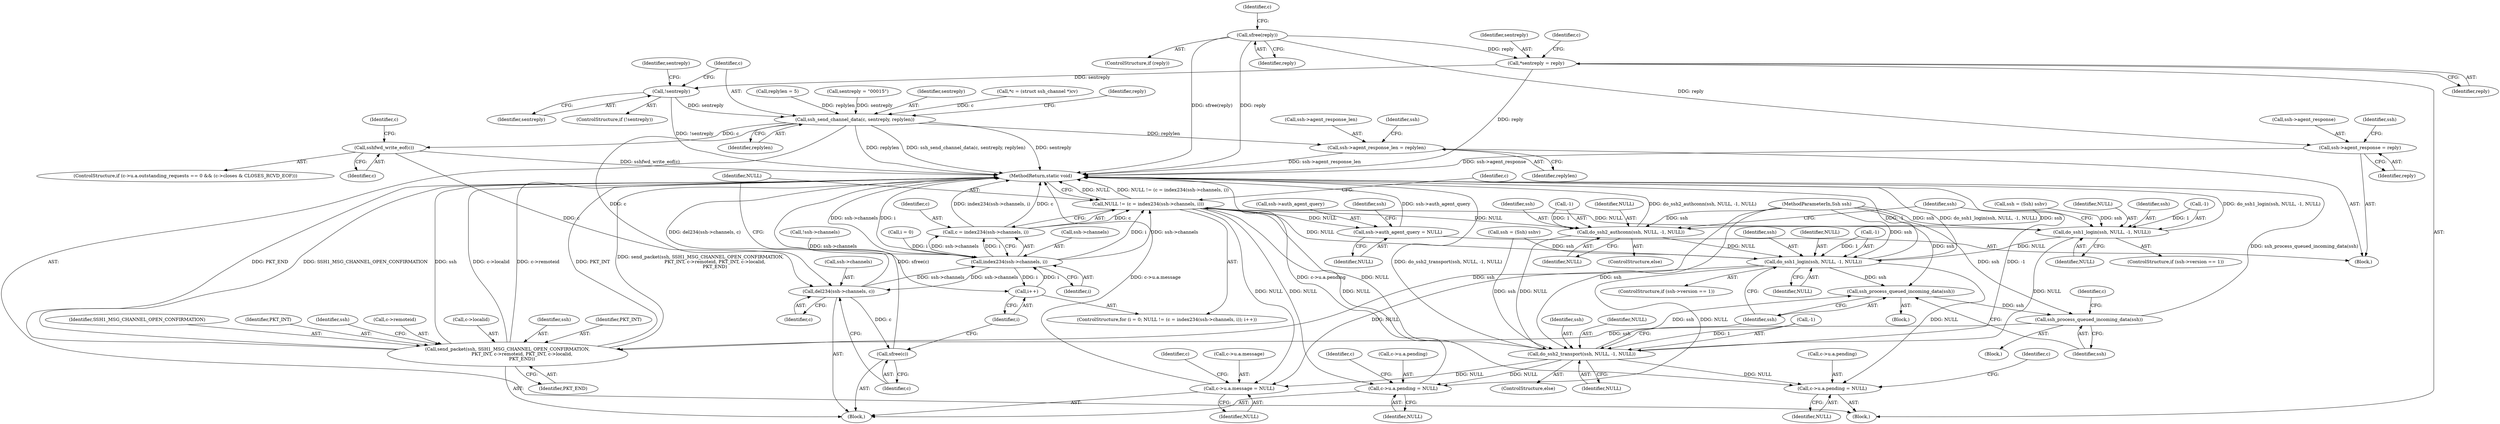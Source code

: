 digraph "1_tartarus_4ff22863d895cb7ebfced4cf923a012a614adaa8@API" {
"1000301" [label="(Call,sfree(reply))"];
"1000193" [label="(Call,ssh->agent_response = reply)"];
"1000265" [label="(Call,*sentreply = reply)"];
"1000286" [label="(Call,!sentreply)"];
"1000295" [label="(Call,ssh_send_channel_data(c, sentreply, replylen))"];
"1000198" [label="(Call,ssh->agent_response_len = replylen)"];
"1000319" [label="(Call,sshfwd_write_eof(c))"];
"1000369" [label="(Call,del234(ssh->channels, c))"];
"1000144" [label="(Call,index234(ssh->channels, i))"];
"1000140" [label="(Call,NULL != (c = index234(ssh->channels, i)))"];
"1000188" [label="(Call,ssh->auth_agent_query = NULL)"];
"1000209" [label="(Call,do_ssh1_login(ssh, NULL, -1, NULL))"];
"1000240" [label="(Call,do_ssh1_login(ssh, NULL, -1, NULL))"];
"1000253" [label="(Call,ssh_process_queued_incoming_data(ssh))"];
"1000255" [label="(Call,ssh_process_queued_incoming_data(ssh))"];
"1000357" [label="(Call,send_packet(ssh, SSH1_MSG_CHANNEL_OPEN_CONFIRMATION,\n                    PKT_INT, c->remoteid, PKT_INT, c->localid,\n                    PKT_END))"];
"1000268" [label="(Call,c->u.a.pending = NULL)"];
"1000330" [label="(Call,c->u.a.message = NULL)"];
"1000339" [label="(Call,c->u.a.pending = NULL)"];
"1000247" [label="(Call,do_ssh2_transport(ssh, NULL, -1, NULL))"];
"1000216" [label="(Call,do_ssh2_authconn(ssh, NULL, -1, NULL))"];
"1000142" [label="(Call,c = index234(ssh->channels, i))"];
"1000149" [label="(Call,i++)"];
"1000374" [label="(Call,sfree(c))"];
"1000224" [label="(Call,ssh = (Ssh) sshv)"];
"1000241" [label="(Identifier,ssh)"];
"1000359" [label="(Identifier,SSH1_MSG_CHANNEL_OPEN_CONFIRMATION)"];
"1000137" [label="(Call,i = 0)"];
"1000252" [label="(Identifier,NULL)"];
"1000203" [label="(ControlStructure,if (ssh->version == 1))"];
"1000257" [label="(Block,)"];
"1000357" [label="(Call,send_packet(ssh, SSH1_MSG_CHANNEL_OPEN_CONFIRMATION,\n                    PKT_INT, c->remoteid, PKT_INT, c->localid,\n                    PKT_END))"];
"1000250" [label="(Call,-1)"];
"1000272" [label="(Identifier,c)"];
"1000369" [label="(Call,del234(ssh->channels, c))"];
"1000183" [label="(Call,ssh = (Ssh) sshv)"];
"1000364" [label="(Identifier,PKT_INT)"];
"1000302" [label="(Identifier,reply)"];
"1000375" [label="(Identifier,c)"];
"1000301" [label="(Call,sfree(reply))"];
"1000260" [label="(Identifier,c)"];
"1000371" [label="(Identifier,ssh)"];
"1000298" [label="(Identifier,replylen)"];
"1000297" [label="(Identifier,sentreply)"];
"1000268" [label="(Call,c->u.a.pending = NULL)"];
"1000325" [label="(Identifier,c)"];
"1000225" [label="(Identifier,ssh)"];
"1000188" [label="(Call,ssh->auth_agent_query = NULL)"];
"1000246" [label="(ControlStructure,else)"];
"1000181" [label="(Block,)"];
"1000131" [label="(Call,!ssh->channels)"];
"1000222" [label="(Block,)"];
"1000339" [label="(Call,c->u.a.pending = NULL)"];
"1000199" [label="(Call,ssh->agent_response_len)"];
"1000209" [label="(Call,do_ssh1_login(ssh, NULL, -1, NULL))"];
"1000361" [label="(Call,c->remoteid)"];
"1000299" [label="(ControlStructure,if (reply))"];
"1000330" [label="(Call,c->u.a.message = NULL)"];
"1000194" [label="(Call,ssh->agent_response)"];
"1000265" [label="(Call,*sentreply = reply)"];
"1000286" [label="(Call,!sentreply)"];
"1000253" [label="(Call,ssh_process_queued_incoming_data(ssh))"];
"1000212" [label="(Call,-1)"];
"1000198" [label="(Call,ssh->agent_response_len = replylen)"];
"1000140" [label="(Call,NULL != (c = index234(ssh->channels, i)))"];
"1000217" [label="(Identifier,ssh)"];
"1000144" [label="(Call,index234(ssh->channels, i))"];
"1000259" [label="(Call,*c = (struct ssh_channel *)cv)"];
"1000189" [label="(Call,ssh->auth_agent_query)"];
"1000376" [label="(MethodReturn,static void)"];
"1000107" [label="(MethodParameterIn,Ssh ssh)"];
"1000245" [label="(Identifier,NULL)"];
"1000242" [label="(Identifier,NULL)"];
"1000352" [label="(Identifier,c)"];
"1000148" [label="(Identifier,i)"];
"1000300" [label="(Identifier,reply)"];
"1000287" [label="(Identifier,sentreply)"];
"1000303" [label="(ControlStructure,if (c->u.a.outstanding_requests == 0 && (c->closes & CLOSES_RCVD_EOF)))"];
"1000154" [label="(Identifier,c)"];
"1000216" [label="(Call,do_ssh2_authconn(ssh, NULL, -1, NULL))"];
"1000151" [label="(Block,)"];
"1000143" [label="(Identifier,c)"];
"1000267" [label="(Identifier,reply)"];
"1000254" [label="(Identifier,ssh)"];
"1000285" [label="(ControlStructure,if (!sentreply))"];
"1000141" [label="(Identifier,NULL)"];
"1000200" [label="(Identifier,ssh)"];
"1000309" [label="(Identifier,c)"];
"1000195" [label="(Identifier,ssh)"];
"1000343" [label="(Identifier,c)"];
"1000292" [label="(Call,replylen = 5)"];
"1000142" [label="(Call,c = index234(ssh->channels, i))"];
"1000269" [label="(Call,c->u.a.pending)"];
"1000266" [label="(Identifier,sentreply)"];
"1000240" [label="(Call,do_ssh1_login(ssh, NULL, -1, NULL))"];
"1000211" [label="(Identifier,NULL)"];
"1000234" [label="(ControlStructure,if (ssh->version == 1))"];
"1000197" [label="(Identifier,reply)"];
"1000248" [label="(Identifier,ssh)"];
"1000374" [label="(Call,sfree(c))"];
"1000290" [label="(Identifier,sentreply)"];
"1000149" [label="(Call,i++)"];
"1000365" [label="(Call,c->localid)"];
"1000193" [label="(Call,ssh->agent_response = reply)"];
"1000276" [label="(Identifier,NULL)"];
"1000320" [label="(Identifier,c)"];
"1000347" [label="(Identifier,NULL)"];
"1000255" [label="(Call,ssh_process_queued_incoming_data(ssh))"];
"1000338" [label="(Identifier,NULL)"];
"1000192" [label="(Identifier,NULL)"];
"1000289" [label="(Call,sentreply = \"\0\0\0\1\5\")"];
"1000156" [label="(Block,)"];
"1000150" [label="(Identifier,i)"];
"1000218" [label="(Identifier,NULL)"];
"1000210" [label="(Identifier,ssh)"];
"1000368" [label="(Identifier,PKT_END)"];
"1000295" [label="(Call,ssh_send_channel_data(c, sentreply, replylen))"];
"1000296" [label="(Identifier,c)"];
"1000247" [label="(Call,do_ssh2_transport(ssh, NULL, -1, NULL))"];
"1000256" [label="(Identifier,ssh)"];
"1000219" [label="(Call,-1)"];
"1000145" [label="(Call,ssh->channels)"];
"1000214" [label="(Identifier,NULL)"];
"1000281" [label="(Identifier,c)"];
"1000249" [label="(Identifier,NULL)"];
"1000370" [label="(Call,ssh->channels)"];
"1000358" [label="(Identifier,ssh)"];
"1000221" [label="(Identifier,NULL)"];
"1000373" [label="(Identifier,c)"];
"1000215" [label="(ControlStructure,else)"];
"1000206" [label="(Identifier,ssh)"];
"1000319" [label="(Call,sshfwd_write_eof(c))"];
"1000331" [label="(Call,c->u.a.message)"];
"1000243" [label="(Call,-1)"];
"1000340" [label="(Call,c->u.a.pending)"];
"1000360" [label="(Identifier,PKT_INT)"];
"1000202" [label="(Identifier,replylen)"];
"1000136" [label="(ControlStructure,for (i = 0; NULL != (c = index234(ssh->channels, i)); i++))"];
"1000301" -> "1000299"  [label="AST: "];
"1000301" -> "1000302"  [label="CFG: "];
"1000302" -> "1000301"  [label="AST: "];
"1000309" -> "1000301"  [label="CFG: "];
"1000301" -> "1000376"  [label="DDG: sfree(reply)"];
"1000301" -> "1000376"  [label="DDG: reply"];
"1000301" -> "1000193"  [label="DDG: reply"];
"1000301" -> "1000265"  [label="DDG: reply"];
"1000193" -> "1000181"  [label="AST: "];
"1000193" -> "1000197"  [label="CFG: "];
"1000194" -> "1000193"  [label="AST: "];
"1000197" -> "1000193"  [label="AST: "];
"1000200" -> "1000193"  [label="CFG: "];
"1000193" -> "1000376"  [label="DDG: ssh->agent_response"];
"1000265" -> "1000257"  [label="AST: "];
"1000265" -> "1000267"  [label="CFG: "];
"1000266" -> "1000265"  [label="AST: "];
"1000267" -> "1000265"  [label="AST: "];
"1000272" -> "1000265"  [label="CFG: "];
"1000265" -> "1000376"  [label="DDG: reply"];
"1000265" -> "1000286"  [label="DDG: sentreply"];
"1000286" -> "1000285"  [label="AST: "];
"1000286" -> "1000287"  [label="CFG: "];
"1000287" -> "1000286"  [label="AST: "];
"1000290" -> "1000286"  [label="CFG: "];
"1000296" -> "1000286"  [label="CFG: "];
"1000286" -> "1000376"  [label="DDG: !sentreply"];
"1000286" -> "1000295"  [label="DDG: sentreply"];
"1000295" -> "1000257"  [label="AST: "];
"1000295" -> "1000298"  [label="CFG: "];
"1000296" -> "1000295"  [label="AST: "];
"1000297" -> "1000295"  [label="AST: "];
"1000298" -> "1000295"  [label="AST: "];
"1000300" -> "1000295"  [label="CFG: "];
"1000295" -> "1000376"  [label="DDG: sentreply"];
"1000295" -> "1000376"  [label="DDG: replylen"];
"1000295" -> "1000376"  [label="DDG: ssh_send_channel_data(c, sentreply, replylen)"];
"1000295" -> "1000198"  [label="DDG: replylen"];
"1000259" -> "1000295"  [label="DDG: c"];
"1000289" -> "1000295"  [label="DDG: sentreply"];
"1000292" -> "1000295"  [label="DDG: replylen"];
"1000295" -> "1000319"  [label="DDG: c"];
"1000295" -> "1000369"  [label="DDG: c"];
"1000198" -> "1000181"  [label="AST: "];
"1000198" -> "1000202"  [label="CFG: "];
"1000199" -> "1000198"  [label="AST: "];
"1000202" -> "1000198"  [label="AST: "];
"1000206" -> "1000198"  [label="CFG: "];
"1000198" -> "1000376"  [label="DDG: ssh->agent_response_len"];
"1000319" -> "1000303"  [label="AST: "];
"1000319" -> "1000320"  [label="CFG: "];
"1000320" -> "1000319"  [label="AST: "];
"1000325" -> "1000319"  [label="CFG: "];
"1000319" -> "1000376"  [label="DDG: sshfwd_write_eof(c)"];
"1000319" -> "1000369"  [label="DDG: c"];
"1000369" -> "1000151"  [label="AST: "];
"1000369" -> "1000373"  [label="CFG: "];
"1000370" -> "1000369"  [label="AST: "];
"1000373" -> "1000369"  [label="AST: "];
"1000375" -> "1000369"  [label="CFG: "];
"1000369" -> "1000376"  [label="DDG: del234(ssh->channels, c)"];
"1000369" -> "1000144"  [label="DDG: ssh->channels"];
"1000144" -> "1000369"  [label="DDG: ssh->channels"];
"1000369" -> "1000374"  [label="DDG: c"];
"1000144" -> "1000142"  [label="AST: "];
"1000144" -> "1000148"  [label="CFG: "];
"1000145" -> "1000144"  [label="AST: "];
"1000148" -> "1000144"  [label="AST: "];
"1000142" -> "1000144"  [label="CFG: "];
"1000144" -> "1000376"  [label="DDG: i"];
"1000144" -> "1000376"  [label="DDG: ssh->channels"];
"1000144" -> "1000140"  [label="DDG: ssh->channels"];
"1000144" -> "1000140"  [label="DDG: i"];
"1000144" -> "1000142"  [label="DDG: ssh->channels"];
"1000144" -> "1000142"  [label="DDG: i"];
"1000131" -> "1000144"  [label="DDG: ssh->channels"];
"1000149" -> "1000144"  [label="DDG: i"];
"1000137" -> "1000144"  [label="DDG: i"];
"1000144" -> "1000149"  [label="DDG: i"];
"1000140" -> "1000136"  [label="AST: "];
"1000140" -> "1000142"  [label="CFG: "];
"1000141" -> "1000140"  [label="AST: "];
"1000142" -> "1000140"  [label="AST: "];
"1000154" -> "1000140"  [label="CFG: "];
"1000376" -> "1000140"  [label="CFG: "];
"1000140" -> "1000376"  [label="DDG: NULL"];
"1000140" -> "1000376"  [label="DDG: NULL != (c = index234(ssh->channels, i))"];
"1000247" -> "1000140"  [label="DDG: NULL"];
"1000240" -> "1000140"  [label="DDG: NULL"];
"1000142" -> "1000140"  [label="DDG: c"];
"1000140" -> "1000188"  [label="DDG: NULL"];
"1000140" -> "1000209"  [label="DDG: NULL"];
"1000140" -> "1000216"  [label="DDG: NULL"];
"1000140" -> "1000268"  [label="DDG: NULL"];
"1000140" -> "1000330"  [label="DDG: NULL"];
"1000140" -> "1000339"  [label="DDG: NULL"];
"1000188" -> "1000181"  [label="AST: "];
"1000188" -> "1000192"  [label="CFG: "];
"1000189" -> "1000188"  [label="AST: "];
"1000192" -> "1000188"  [label="AST: "];
"1000195" -> "1000188"  [label="CFG: "];
"1000188" -> "1000376"  [label="DDG: ssh->auth_agent_query"];
"1000209" -> "1000203"  [label="AST: "];
"1000209" -> "1000214"  [label="CFG: "];
"1000210" -> "1000209"  [label="AST: "];
"1000211" -> "1000209"  [label="AST: "];
"1000212" -> "1000209"  [label="AST: "];
"1000214" -> "1000209"  [label="AST: "];
"1000225" -> "1000209"  [label="CFG: "];
"1000209" -> "1000376"  [label="DDG: do_ssh1_login(ssh, NULL, -1, NULL)"];
"1000183" -> "1000209"  [label="DDG: ssh"];
"1000107" -> "1000209"  [label="DDG: ssh"];
"1000212" -> "1000209"  [label="DDG: 1"];
"1000209" -> "1000240"  [label="DDG: NULL"];
"1000209" -> "1000247"  [label="DDG: NULL"];
"1000240" -> "1000234"  [label="AST: "];
"1000240" -> "1000245"  [label="CFG: "];
"1000241" -> "1000240"  [label="AST: "];
"1000242" -> "1000240"  [label="AST: "];
"1000243" -> "1000240"  [label="AST: "];
"1000245" -> "1000240"  [label="AST: "];
"1000254" -> "1000240"  [label="CFG: "];
"1000240" -> "1000376"  [label="DDG: do_ssh1_login(ssh, NULL, -1, NULL)"];
"1000240" -> "1000376"  [label="DDG: -1"];
"1000224" -> "1000240"  [label="DDG: ssh"];
"1000107" -> "1000240"  [label="DDG: ssh"];
"1000216" -> "1000240"  [label="DDG: NULL"];
"1000243" -> "1000240"  [label="DDG: 1"];
"1000240" -> "1000253"  [label="DDG: ssh"];
"1000240" -> "1000268"  [label="DDG: NULL"];
"1000240" -> "1000330"  [label="DDG: NULL"];
"1000240" -> "1000339"  [label="DDG: NULL"];
"1000253" -> "1000222"  [label="AST: "];
"1000253" -> "1000254"  [label="CFG: "];
"1000254" -> "1000253"  [label="AST: "];
"1000256" -> "1000253"  [label="CFG: "];
"1000247" -> "1000253"  [label="DDG: ssh"];
"1000107" -> "1000253"  [label="DDG: ssh"];
"1000253" -> "1000255"  [label="DDG: ssh"];
"1000255" -> "1000156"  [label="AST: "];
"1000255" -> "1000256"  [label="CFG: "];
"1000256" -> "1000255"  [label="AST: "];
"1000260" -> "1000255"  [label="CFG: "];
"1000255" -> "1000376"  [label="DDG: ssh_process_queued_incoming_data(ssh)"];
"1000107" -> "1000255"  [label="DDG: ssh"];
"1000255" -> "1000357"  [label="DDG: ssh"];
"1000357" -> "1000151"  [label="AST: "];
"1000357" -> "1000368"  [label="CFG: "];
"1000358" -> "1000357"  [label="AST: "];
"1000359" -> "1000357"  [label="AST: "];
"1000360" -> "1000357"  [label="AST: "];
"1000361" -> "1000357"  [label="AST: "];
"1000364" -> "1000357"  [label="AST: "];
"1000365" -> "1000357"  [label="AST: "];
"1000368" -> "1000357"  [label="AST: "];
"1000371" -> "1000357"  [label="CFG: "];
"1000357" -> "1000376"  [label="DDG: ssh"];
"1000357" -> "1000376"  [label="DDG: c->localid"];
"1000357" -> "1000376"  [label="DDG: c->remoteid"];
"1000357" -> "1000376"  [label="DDG: PKT_INT"];
"1000357" -> "1000376"  [label="DDG: send_packet(ssh, SSH1_MSG_CHANNEL_OPEN_CONFIRMATION,\n                    PKT_INT, c->remoteid, PKT_INT, c->localid,\n                    PKT_END)"];
"1000357" -> "1000376"  [label="DDG: PKT_END"];
"1000357" -> "1000376"  [label="DDG: SSH1_MSG_CHANNEL_OPEN_CONFIRMATION"];
"1000107" -> "1000357"  [label="DDG: ssh"];
"1000268" -> "1000257"  [label="AST: "];
"1000268" -> "1000276"  [label="CFG: "];
"1000269" -> "1000268"  [label="AST: "];
"1000276" -> "1000268"  [label="AST: "];
"1000281" -> "1000268"  [label="CFG: "];
"1000247" -> "1000268"  [label="DDG: NULL"];
"1000330" -> "1000151"  [label="AST: "];
"1000330" -> "1000338"  [label="CFG: "];
"1000331" -> "1000330"  [label="AST: "];
"1000338" -> "1000330"  [label="AST: "];
"1000343" -> "1000330"  [label="CFG: "];
"1000330" -> "1000376"  [label="DDG: c->u.a.message"];
"1000247" -> "1000330"  [label="DDG: NULL"];
"1000339" -> "1000151"  [label="AST: "];
"1000339" -> "1000347"  [label="CFG: "];
"1000340" -> "1000339"  [label="AST: "];
"1000347" -> "1000339"  [label="AST: "];
"1000352" -> "1000339"  [label="CFG: "];
"1000339" -> "1000376"  [label="DDG: c->u.a.pending"];
"1000247" -> "1000339"  [label="DDG: NULL"];
"1000247" -> "1000246"  [label="AST: "];
"1000247" -> "1000252"  [label="CFG: "];
"1000248" -> "1000247"  [label="AST: "];
"1000249" -> "1000247"  [label="AST: "];
"1000250" -> "1000247"  [label="AST: "];
"1000252" -> "1000247"  [label="AST: "];
"1000254" -> "1000247"  [label="CFG: "];
"1000247" -> "1000376"  [label="DDG: -1"];
"1000247" -> "1000376"  [label="DDG: do_ssh2_transport(ssh, NULL, -1, NULL)"];
"1000224" -> "1000247"  [label="DDG: ssh"];
"1000107" -> "1000247"  [label="DDG: ssh"];
"1000216" -> "1000247"  [label="DDG: NULL"];
"1000250" -> "1000247"  [label="DDG: 1"];
"1000216" -> "1000215"  [label="AST: "];
"1000216" -> "1000221"  [label="CFG: "];
"1000217" -> "1000216"  [label="AST: "];
"1000218" -> "1000216"  [label="AST: "];
"1000219" -> "1000216"  [label="AST: "];
"1000221" -> "1000216"  [label="AST: "];
"1000225" -> "1000216"  [label="CFG: "];
"1000216" -> "1000376"  [label="DDG: do_ssh2_authconn(ssh, NULL, -1, NULL)"];
"1000183" -> "1000216"  [label="DDG: ssh"];
"1000107" -> "1000216"  [label="DDG: ssh"];
"1000219" -> "1000216"  [label="DDG: 1"];
"1000143" -> "1000142"  [label="AST: "];
"1000142" -> "1000376"  [label="DDG: index234(ssh->channels, i)"];
"1000142" -> "1000376"  [label="DDG: c"];
"1000149" -> "1000136"  [label="AST: "];
"1000149" -> "1000150"  [label="CFG: "];
"1000150" -> "1000149"  [label="AST: "];
"1000141" -> "1000149"  [label="CFG: "];
"1000374" -> "1000151"  [label="AST: "];
"1000374" -> "1000375"  [label="CFG: "];
"1000375" -> "1000374"  [label="AST: "];
"1000150" -> "1000374"  [label="CFG: "];
"1000374" -> "1000376"  [label="DDG: sfree(c)"];
}
